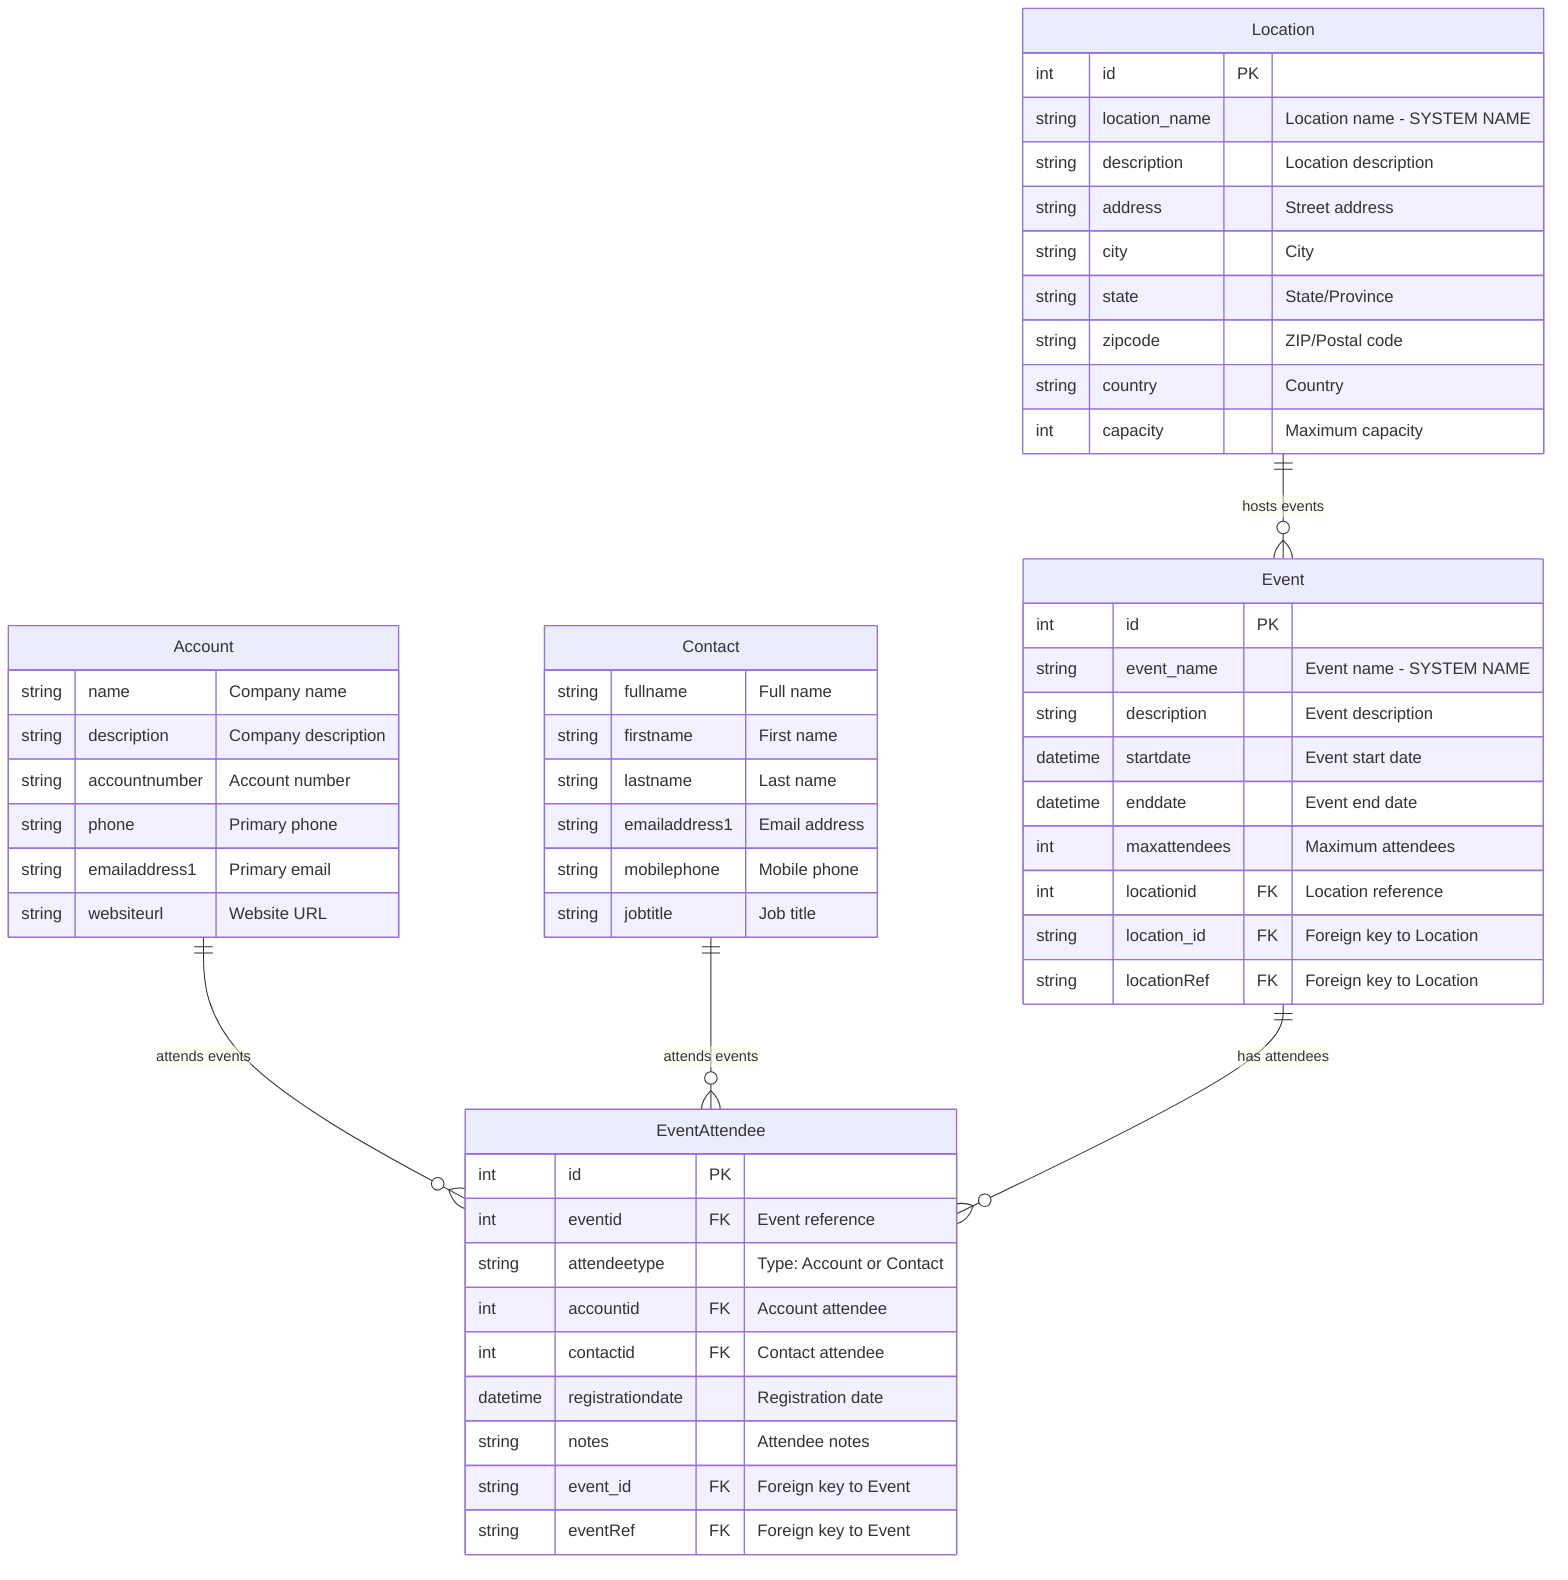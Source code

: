 erDiagram
    Account {
        string name "Company name"
        string description "Company description"
        string accountnumber "Account number"
        string phone "Primary phone"
        string emailaddress1 "Primary email"
        string websiteurl "Website URL"
    }

    Contact {
        string fullname "Full name"
        string firstname "First name"
        string lastname "Last name"
        string emailaddress1 "Email address"
        string mobilephone "Mobile phone"
        string jobtitle "Job title"
    }

    Event {
        int id PK
        string event_name "Event name - SYSTEM NAME"
        string description "Event description"
        datetime startdate "Event start date"
        datetime enddate "Event end date"
        int maxattendees "Maximum attendees"
        int locationid FK "Location reference"
    
        string location_id FK "Foreign key to Location"
    
        string locationRef FK "Foreign key to Location"
    
    }

    Location {
        int id PK
        string location_name "Location name - SYSTEM NAME"
        string description "Location description"
        string address "Street address"
        string city "City"
        string state "State/Province"
        string zipcode "ZIP/Postal code"
        string country "Country"
        int capacity "Maximum capacity"
    
    }

    EventAttendee {
        int id PK
        int eventid FK "Event reference"
        string attendeetype "Type: Account or Contact"
        int accountid FK "Account attendee"
        int contactid FK "Contact attendee"
        datetime registrationdate "Registration date"
        string notes "Attendee notes"
    
        string event_id FK "Foreign key to Event"
    
        string eventRef FK "Foreign key to Event"
    }

    Account ||--o{ EventAttendee : "attends events"
    Contact ||--o{ EventAttendee : "attends events"
    Event ||--o{ EventAttendee : "has attendees"
    Location ||--o{ Event : "hosts events"